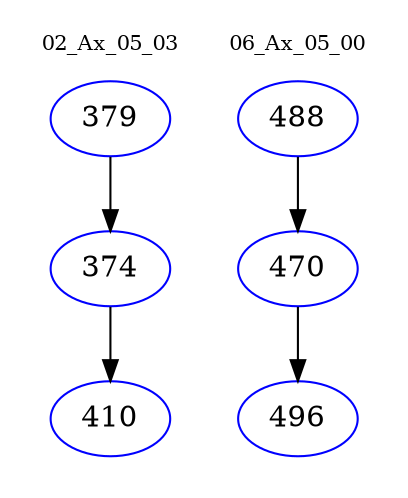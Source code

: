 digraph{
subgraph cluster_0 {
color = white
label = "02_Ax_05_03";
fontsize=10;
T0_379 [label="379", color="blue"]
T0_379 -> T0_374 [color="black"]
T0_374 [label="374", color="blue"]
T0_374 -> T0_410 [color="black"]
T0_410 [label="410", color="blue"]
}
subgraph cluster_1 {
color = white
label = "06_Ax_05_00";
fontsize=10;
T1_488 [label="488", color="blue"]
T1_488 -> T1_470 [color="black"]
T1_470 [label="470", color="blue"]
T1_470 -> T1_496 [color="black"]
T1_496 [label="496", color="blue"]
}
}
